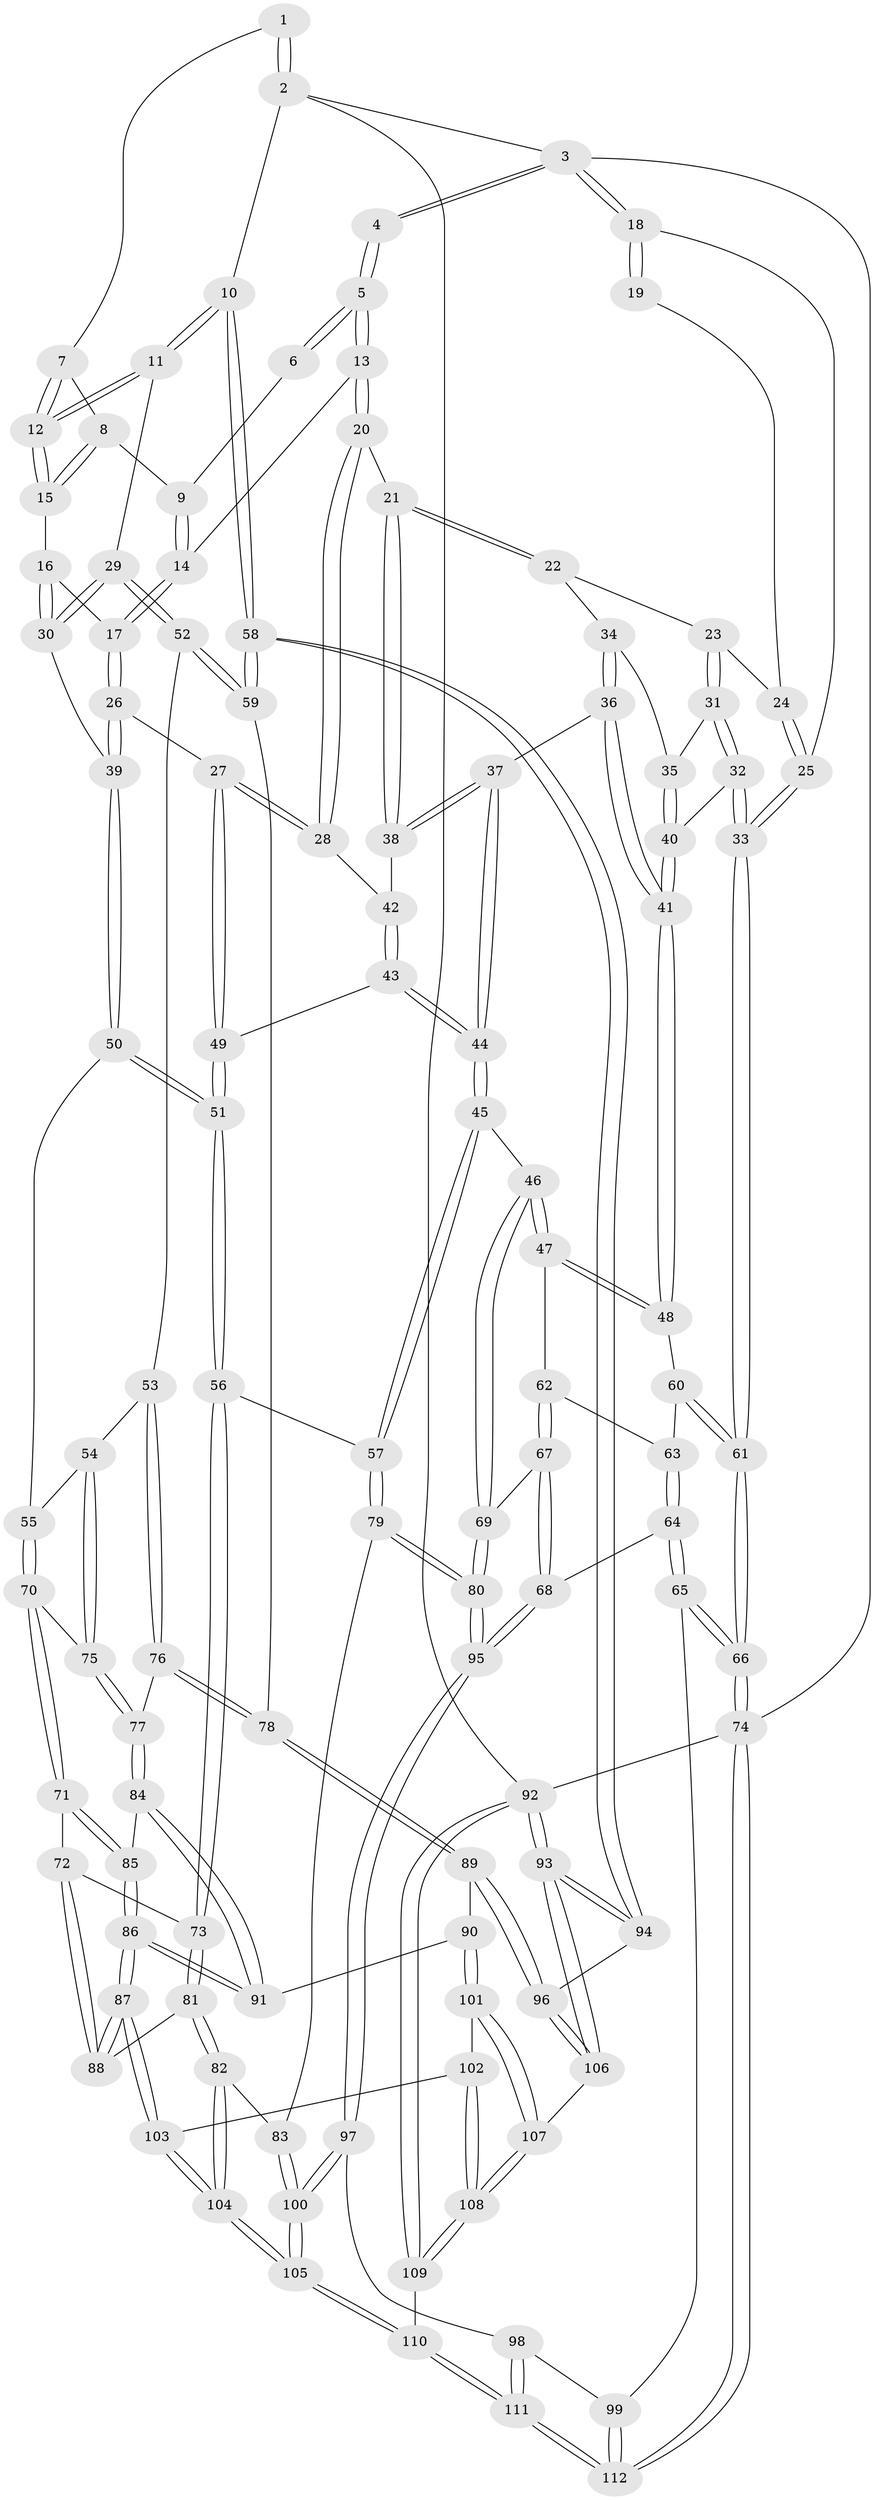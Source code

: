 // Generated by graph-tools (version 1.1) at 2025/17/03/09/25 04:17:03]
// undirected, 112 vertices, 277 edges
graph export_dot {
graph [start="1"]
  node [color=gray90,style=filled];
  1 [pos="+0.916439163145544+0"];
  2 [pos="+1+0"];
  3 [pos="+0+0"];
  4 [pos="+0.25827981077230405+0"];
  5 [pos="+0.4018687122482905+0"];
  6 [pos="+0.7642199788173678+0"];
  7 [pos="+0.7803025319412115+0.06045347437297063"];
  8 [pos="+0.7634519454129235+0.07099210185209064"];
  9 [pos="+0.7251208165976386+0.06804739170166513"];
  10 [pos="+1+0.0616057582357364"];
  11 [pos="+1+0.1320853384817719"];
  12 [pos="+0.9841343002487077+0.12244725987495046"];
  13 [pos="+0.40497371216461014+0"];
  14 [pos="+0.6315876355876251+0.08515514743027235"];
  15 [pos="+0.7825225122866313+0.15362726110008426"];
  16 [pos="+0.7715016394087033+0.17114880593803777"];
  17 [pos="+0.6497180228032446+0.16196421018598858"];
  18 [pos="+0+0"];
  19 [pos="+0.09705965070482118+0.12879415124035867"];
  20 [pos="+0.4015147246642528+0"];
  21 [pos="+0.27228074788840834+0.15231977869632746"];
  22 [pos="+0.1268575757859867+0.16053981522635966"];
  23 [pos="+0.11034542253687142+0.1533673967918255"];
  24 [pos="+0.09876617591802021+0.13371606051935303"];
  25 [pos="+0+0.23660831551946104"];
  26 [pos="+0.6430752882099122+0.1961861530232329"];
  27 [pos="+0.5101693159376963+0.2720419335179372"];
  28 [pos="+0.484514534878091+0.24222732514087197"];
  29 [pos="+0.8420059638897006+0.32171739960305396"];
  30 [pos="+0.8082841257952291+0.3150881075163362"];
  31 [pos="+0.06225956691410063+0.2002269775329895"];
  32 [pos="+0+0.28419177251094263"];
  33 [pos="+0+0.2655356791326447"];
  34 [pos="+0.1285717109401105+0.2022422688725364"];
  35 [pos="+0.10852635653318045+0.24960598747867818"];
  36 [pos="+0.17765666883150077+0.27443985770746643"];
  37 [pos="+0.26380201160807604+0.2201825842250186"];
  38 [pos="+0.27408690803847036+0.1981007041476483"];
  39 [pos="+0.7316575706776597+0.328155666901984"];
  40 [pos="+0.10622753965367858+0.35489296989506297"];
  41 [pos="+0.10652991609745403+0.3550895282146917"];
  42 [pos="+0.36903229664264686+0.2624575407125901"];
  43 [pos="+0.36444889609551084+0.36922304248510424"];
  44 [pos="+0.2892031695521686+0.4346346321258993"];
  45 [pos="+0.279759507026685+0.454386625947054"];
  46 [pos="+0.27328535775699175+0.45690584692682074"];
  47 [pos="+0.15391047252408502+0.40444991979900374"];
  48 [pos="+0.11020382893338138+0.3617160397730434"];
  49 [pos="+0.5163856869047163+0.3372077858540683"];
  50 [pos="+0.6367125569827875+0.41909448193542365"];
  51 [pos="+0.5814161270217025+0.43216045798295966"];
  52 [pos="+0.8845477233051586+0.4539744784448416"];
  53 [pos="+0.8165199964941616+0.5074388243714735"];
  54 [pos="+0.783264542951128+0.510056533584838"];
  55 [pos="+0.7121919919439592+0.4829830200984943"];
  56 [pos="+0.5576383950020563+0.47666980075021814"];
  57 [pos="+0.4022614415943993+0.5188361492479788"];
  58 [pos="+1+0.5387965363963746"];
  59 [pos="+1+0.5323569805704784"];
  60 [pos="+0.022341376496014805+0.46795033528451957"];
  61 [pos="+0+0.44982019420128777"];
  62 [pos="+0.08801759763464316+0.5063546654491745"];
  63 [pos="+0.03419628659063299+0.4873395836292765"];
  64 [pos="+0+0.6327144890640517"];
  65 [pos="+0+0.7110545992374365"];
  66 [pos="+0+0.7145427408545422"];
  67 [pos="+0.09311615219899996+0.5922371057217544"];
  68 [pos="+0.07724974798694692+0.613067869489895"];
  69 [pos="+0.2438987948739165+0.525026739825304"];
  70 [pos="+0.7029285736076529+0.5869266301996637"];
  71 [pos="+0.6882517499853589+0.5996802620553444"];
  72 [pos="+0.6796573417663804+0.5968948022934187"];
  73 [pos="+0.5747293565746844+0.5497830346362647"];
  74 [pos="+0+1"];
  75 [pos="+0.7492895878321982+0.5810657922579723"];
  76 [pos="+0.8312656653585452+0.6069507035961894"];
  77 [pos="+0.7695916008536051+0.6079573992475726"];
  78 [pos="+0.8710462233772637+0.6546180368219822"];
  79 [pos="+0.4060568015016335+0.6837475596139109"];
  80 [pos="+0.26513896814270793+0.7167311381908459"];
  81 [pos="+0.5466803283641738+0.6880949667937017"];
  82 [pos="+0.5085704022667354+0.7065602693713554"];
  83 [pos="+0.40740339354990857+0.6844555672384987"];
  84 [pos="+0.748465338959218+0.6485486282844967"];
  85 [pos="+0.6897242316437737+0.6047587032541765"];
  86 [pos="+0.6637803605138786+0.7382100905969428"];
  87 [pos="+0.6608075331835169+0.7400470296233068"];
  88 [pos="+0.5905682686965066+0.7062679579135979"];
  89 [pos="+0.8541143956709703+0.7227518058944155"];
  90 [pos="+0.7842587086049282+0.7186035669780768"];
  91 [pos="+0.7585879464353488+0.7129296811334171"];
  92 [pos="+1+1"];
  93 [pos="+1+1"];
  94 [pos="+1+0.5974165436021289"];
  95 [pos="+0.23215646929573178+0.7541533283483359"];
  96 [pos="+0.8644160270295996+0.7383833396104283"];
  97 [pos="+0.22096964422964155+0.7933539648905684"];
  98 [pos="+0.17337961112944267+0.8263135898428784"];
  99 [pos="+0.10555863285904166+0.8152794683574212"];
  100 [pos="+0.40192922770149186+0.9400452797782413"];
  101 [pos="+0.7544779545393105+0.8219761291178934"];
  102 [pos="+0.6649102725272439+0.8006730616164531"];
  103 [pos="+0.662864266312664+0.7990975553180825"];
  104 [pos="+0.49857475007833685+0.9954550799953978"];
  105 [pos="+0.4826602299489907+1"];
  106 [pos="+0.911277169026029+0.8479422060620394"];
  107 [pos="+0.8237855036394996+0.8779782202461309"];
  108 [pos="+0.752639502284072+0.9329900904002751"];
  109 [pos="+0.6176532595232507+1"];
  110 [pos="+0.4957746346517907+1"];
  111 [pos="+0.0838707390728806+1"];
  112 [pos="+0+1"];
  1 -- 2;
  1 -- 2;
  1 -- 7;
  2 -- 3;
  2 -- 10;
  2 -- 92;
  3 -- 4;
  3 -- 4;
  3 -- 18;
  3 -- 18;
  3 -- 74;
  4 -- 5;
  4 -- 5;
  5 -- 6;
  5 -- 6;
  5 -- 13;
  5 -- 13;
  6 -- 9;
  7 -- 8;
  7 -- 12;
  7 -- 12;
  8 -- 9;
  8 -- 15;
  8 -- 15;
  9 -- 14;
  9 -- 14;
  10 -- 11;
  10 -- 11;
  10 -- 58;
  10 -- 58;
  11 -- 12;
  11 -- 12;
  11 -- 29;
  12 -- 15;
  12 -- 15;
  13 -- 14;
  13 -- 20;
  13 -- 20;
  14 -- 17;
  14 -- 17;
  15 -- 16;
  16 -- 17;
  16 -- 30;
  16 -- 30;
  17 -- 26;
  17 -- 26;
  18 -- 19;
  18 -- 19;
  18 -- 25;
  19 -- 24;
  20 -- 21;
  20 -- 28;
  20 -- 28;
  21 -- 22;
  21 -- 22;
  21 -- 38;
  21 -- 38;
  22 -- 23;
  22 -- 34;
  23 -- 24;
  23 -- 31;
  23 -- 31;
  24 -- 25;
  24 -- 25;
  25 -- 33;
  25 -- 33;
  26 -- 27;
  26 -- 39;
  26 -- 39;
  27 -- 28;
  27 -- 28;
  27 -- 49;
  27 -- 49;
  28 -- 42;
  29 -- 30;
  29 -- 30;
  29 -- 52;
  29 -- 52;
  30 -- 39;
  31 -- 32;
  31 -- 32;
  31 -- 35;
  32 -- 33;
  32 -- 33;
  32 -- 40;
  33 -- 61;
  33 -- 61;
  34 -- 35;
  34 -- 36;
  34 -- 36;
  35 -- 40;
  35 -- 40;
  36 -- 37;
  36 -- 41;
  36 -- 41;
  37 -- 38;
  37 -- 38;
  37 -- 44;
  37 -- 44;
  38 -- 42;
  39 -- 50;
  39 -- 50;
  40 -- 41;
  40 -- 41;
  41 -- 48;
  41 -- 48;
  42 -- 43;
  42 -- 43;
  43 -- 44;
  43 -- 44;
  43 -- 49;
  44 -- 45;
  44 -- 45;
  45 -- 46;
  45 -- 57;
  45 -- 57;
  46 -- 47;
  46 -- 47;
  46 -- 69;
  46 -- 69;
  47 -- 48;
  47 -- 48;
  47 -- 62;
  48 -- 60;
  49 -- 51;
  49 -- 51;
  50 -- 51;
  50 -- 51;
  50 -- 55;
  51 -- 56;
  51 -- 56;
  52 -- 53;
  52 -- 59;
  52 -- 59;
  53 -- 54;
  53 -- 76;
  53 -- 76;
  54 -- 55;
  54 -- 75;
  54 -- 75;
  55 -- 70;
  55 -- 70;
  56 -- 57;
  56 -- 73;
  56 -- 73;
  57 -- 79;
  57 -- 79;
  58 -- 59;
  58 -- 59;
  58 -- 94;
  58 -- 94;
  59 -- 78;
  60 -- 61;
  60 -- 61;
  60 -- 63;
  61 -- 66;
  61 -- 66;
  62 -- 63;
  62 -- 67;
  62 -- 67;
  63 -- 64;
  63 -- 64;
  64 -- 65;
  64 -- 65;
  64 -- 68;
  65 -- 66;
  65 -- 66;
  65 -- 99;
  66 -- 74;
  66 -- 74;
  67 -- 68;
  67 -- 68;
  67 -- 69;
  68 -- 95;
  68 -- 95;
  69 -- 80;
  69 -- 80;
  70 -- 71;
  70 -- 71;
  70 -- 75;
  71 -- 72;
  71 -- 85;
  71 -- 85;
  72 -- 73;
  72 -- 88;
  72 -- 88;
  73 -- 81;
  73 -- 81;
  74 -- 112;
  74 -- 112;
  74 -- 92;
  75 -- 77;
  75 -- 77;
  76 -- 77;
  76 -- 78;
  76 -- 78;
  77 -- 84;
  77 -- 84;
  78 -- 89;
  78 -- 89;
  79 -- 80;
  79 -- 80;
  79 -- 83;
  80 -- 95;
  80 -- 95;
  81 -- 82;
  81 -- 82;
  81 -- 88;
  82 -- 83;
  82 -- 104;
  82 -- 104;
  83 -- 100;
  83 -- 100;
  84 -- 85;
  84 -- 91;
  84 -- 91;
  85 -- 86;
  85 -- 86;
  86 -- 87;
  86 -- 87;
  86 -- 91;
  86 -- 91;
  87 -- 88;
  87 -- 88;
  87 -- 103;
  87 -- 103;
  89 -- 90;
  89 -- 96;
  89 -- 96;
  90 -- 91;
  90 -- 101;
  90 -- 101;
  92 -- 93;
  92 -- 93;
  92 -- 109;
  92 -- 109;
  93 -- 94;
  93 -- 94;
  93 -- 106;
  93 -- 106;
  94 -- 96;
  95 -- 97;
  95 -- 97;
  96 -- 106;
  96 -- 106;
  97 -- 98;
  97 -- 100;
  97 -- 100;
  98 -- 99;
  98 -- 111;
  98 -- 111;
  99 -- 112;
  99 -- 112;
  100 -- 105;
  100 -- 105;
  101 -- 102;
  101 -- 107;
  101 -- 107;
  102 -- 103;
  102 -- 108;
  102 -- 108;
  103 -- 104;
  103 -- 104;
  104 -- 105;
  104 -- 105;
  105 -- 110;
  105 -- 110;
  106 -- 107;
  107 -- 108;
  107 -- 108;
  108 -- 109;
  108 -- 109;
  109 -- 110;
  110 -- 111;
  110 -- 111;
  111 -- 112;
  111 -- 112;
}
